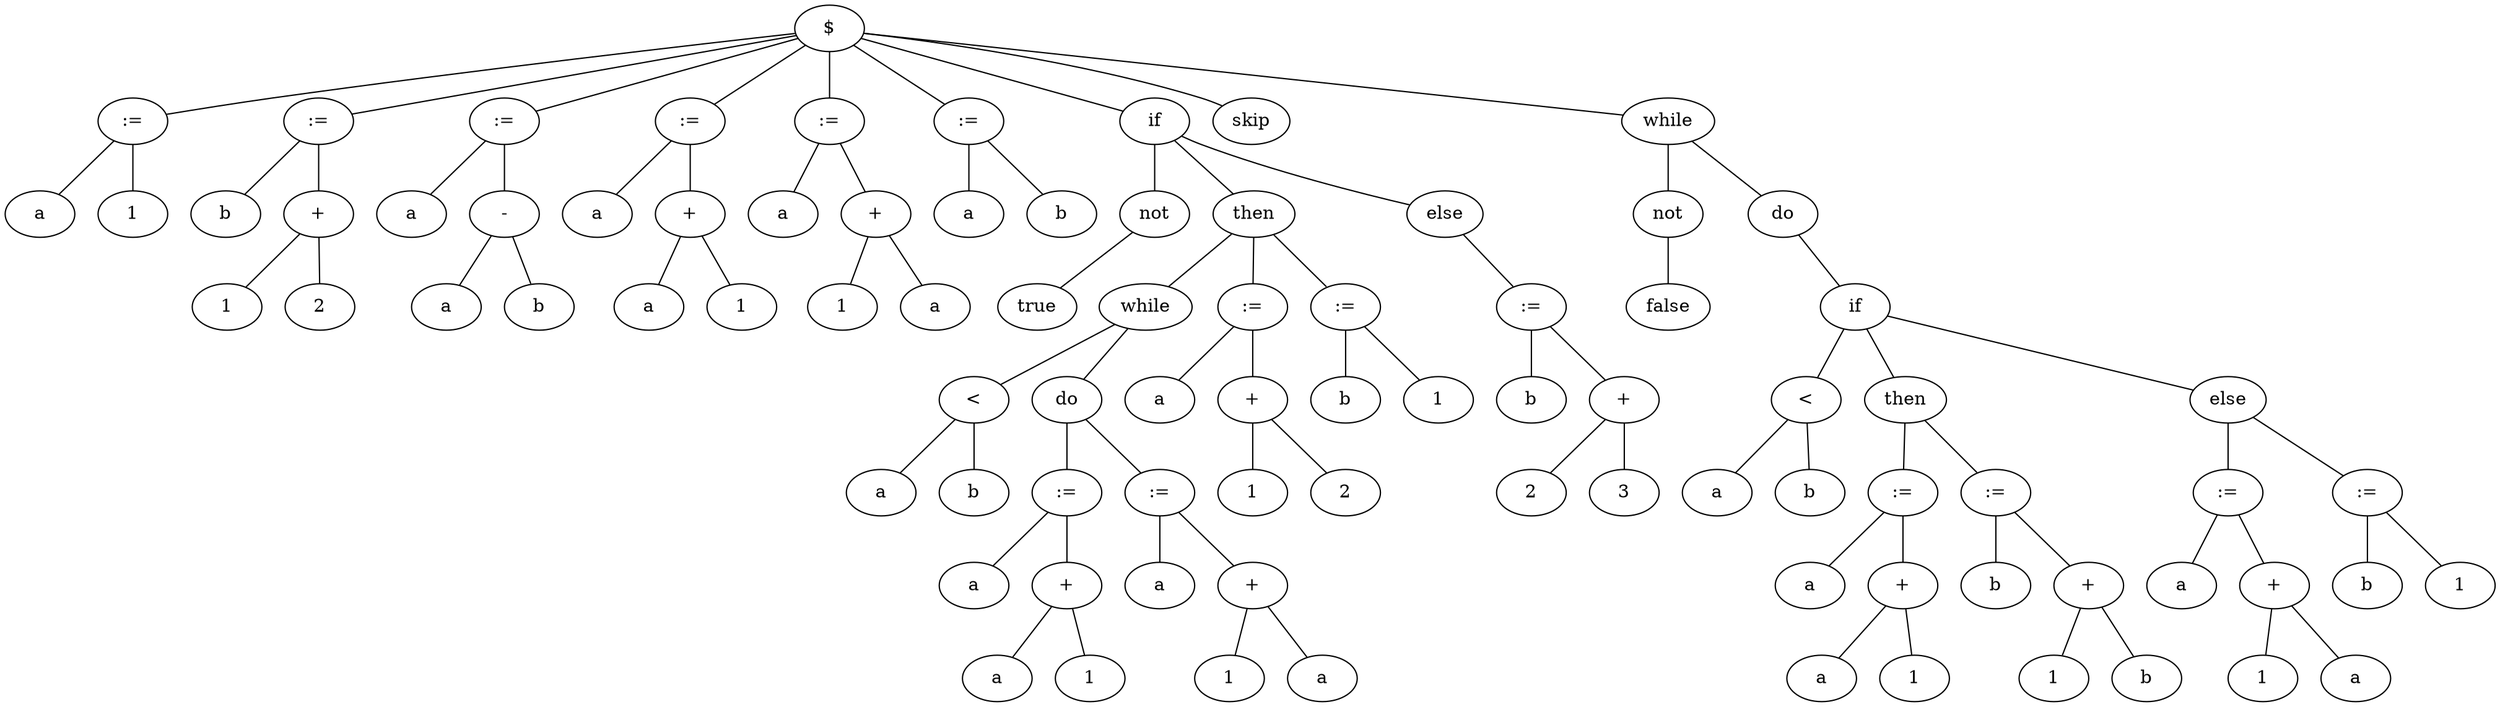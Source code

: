 strict graph {
	graph [bb="0,0,1919,540"];
	node [label="\N"];
	0	 [height=0.5,
		label="$",
		pos="639,522",
		width=0.75];
	1	 [height=0.5,
		label=":=",
		pos="99,450",
		width=0.75];
	0 -- 1	 [pos="612.16,518.03 544.24,510.44 360.03,489.43 207,468 178.99,464.08 147,458.96 125.15,455.37"];
	2	 [height=0.5,
		label=":=",
		pos="243,450",
		width=0.75];
	0 -- 2	 [pos="613.02,516.41 541.18,503.71 340.46,468.23 268.82,455.56"];
	3	 [height=0.5,
		label=":=",
		pos="387,450",
		width=0.75];
	0 -- 3	 [pos="614.38,514.16 566.2,500.78 459.98,471.27 411.72,457.87"];
	4	 [height=0.5,
		label=":=",
		pos="531,450",
		width=0.75];
	0 -- 4	 [pos="620.19,508.81 600.37,495.96 569.34,475.85 549.6,463.05"];
	5	 [height=0.5,
		label=":=",
		pos="639,450",
		width=0.75];
	0 -- 5	 [pos="639,503.7 639,492.85 639,478.92 639,468.1"];
	6	 [height=0.5,
		label=":=",
		pos="747,450",
		width=0.75];
	0 -- 6	 [pos="657.81,508.81 677.63,495.96 708.66,475.85 728.4,463.05"];
	7	 [height=0.5,
		label=if,
		pos="891,450",
		width=0.75];
	0 -- 7	 [pos="663.62,514.16 711.8,500.78 818.02,471.27 866.28,457.87"];
	8	 [height=0.5,
		label=skip,
		pos="963,450",
		width=0.75184];
	0 -- 8	 [pos="665.77,518.42 717.34,512.93 833.6,498.08 927,468 932.13,466.35 937.48,464.12 942.43,461.83"];
	9	 [height=0.5,
		label=while,
		pos="1279,450",
		width=0.8957];
	0 -- 9	 [pos="665.69,518.08 768.24,506.86 1136.8,466.55 1247.4,454.46"];
	10	 [height=0.5,
		label=a,
		pos="27,378",
		width=0.75];
	1 -- 10	 [pos="84.43,434.83 72.02,422.77 54.269,405.51 41.796,393.38"];
	11	 [height=0.5,
		label=1,
		pos="99,378",
		width=0.75];
	1 -- 11	 [pos="99,431.7 99,420.85 99,406.92 99,396.1"];
	12	 [height=0.5,
		label=b,
		pos="171,378",
		width=0.75];
	2 -- 12	 [pos="228.43,434.83 216.02,422.77 198.27,405.51 185.8,393.38"];
	13	 [height=0.5,
		label="+",
		pos="243,378",
		width=0.75];
	2 -- 13	 [pos="243,431.7 243,420.85 243,406.92 243,396.1"];
	14	 [height=0.5,
		label=a,
		pos="315,378",
		width=0.75];
	3 -- 14	 [pos="372.43,434.83 360.02,422.77 342.27,405.51 329.8,393.38"];
	15	 [height=0.5,
		label="-",
		pos="387,378",
		width=0.75];
	3 -- 15	 [pos="387,431.7 387,420.85 387,406.92 387,396.1"];
	16	 [height=0.5,
		label=a,
		pos="459,378",
		width=0.75];
	4 -- 16	 [pos="516.43,434.83 504.02,422.77 486.27,405.51 473.8,393.38"];
	17	 [height=0.5,
		label="+",
		pos="531,378",
		width=0.75];
	4 -- 17	 [pos="531,431.7 531,420.85 531,406.92 531,396.1"];
	18	 [height=0.5,
		label=a,
		pos="603,378",
		width=0.75];
	5 -- 18	 [pos="630.65,432.76 624.83,421.46 617.11,406.44 611.3,395.15"];
	19	 [height=0.5,
		label="+",
		pos="675,378",
		width=0.75];
	5 -- 19	 [pos="647.35,432.76 653.17,421.46 660.89,406.44 666.7,395.15"];
	20	 [height=0.5,
		label=a,
		pos="747,378",
		width=0.75];
	6 -- 20	 [pos="747,431.7 747,420.85 747,406.92 747,396.1"];
	21	 [height=0.5,
		label=b,
		pos="819,378",
		width=0.75];
	6 -- 21	 [pos="761.57,434.83 773.98,422.77 791.73,405.51 804.2,393.38"];
	22	 [height=0.5,
		label=not,
		pos="891,378",
		width=0.75];
	7 -- 22	 [pos="891,431.7 891,420.85 891,406.92 891,396.1"];
	23	 [height=0.5,
		label=then,
		pos="964,378",
		width=0.75922];
	7 -- 23	 [pos="905.77,434.83 918.35,422.77 936.35,405.51 949,393.38"];
	24	 [height=0.5,
		label=else,
		pos="1104,378",
		width=0.75];
	7 -- 24	 [pos="912.09,438.39 916.93,436.14 922.1,433.88 927,432 980.01,411.68 1044.3,394.12 1079,385.22"];
	25	 [height=0.5,
		label=not,
		pos="1279,378",
		width=0.75];
	9 -- 25	 [pos="1279,431.7 1279,420.85 1279,406.92 1279,396.1"];
	26	 [height=0.5,
		label=do,
		pos="1369,378",
		width=0.75];
	9 -- 26	 [pos="1297.2,434.83 1313.2,422.37 1336.4,404.36 1352,392.2"];
	27	 [height=0.5,
		label=1,
		pos="171,306",
		width=0.75];
	13 -- 27	 [pos="228.43,362.83 216.02,350.77 198.27,333.51 185.8,321.38"];
	28	 [height=0.5,
		label=2,
		pos="243,306",
		width=0.75];
	13 -- 28	 [pos="243,359.7 243,348.85 243,334.92 243,324.1"];
	29	 [height=0.5,
		label=a,
		pos="315,306",
		width=0.75];
	15 -- 29	 [pos="372.43,362.83 360.02,350.77 342.27,333.51 329.8,321.38"];
	30	 [height=0.5,
		label=b,
		pos="387,306",
		width=0.75];
	15 -- 30	 [pos="387,359.7 387,348.85 387,334.92 387,324.1"];
	31	 [height=0.5,
		label=a,
		pos="459,306",
		width=0.75];
	17 -- 31	 [pos="516.43,362.83 504.02,350.77 486.27,333.51 473.8,321.38"];
	32	 [height=0.5,
		label=1,
		pos="531,306",
		width=0.75];
	17 -- 32	 [pos="531,359.7 531,348.85 531,334.92 531,324.1"];
	33	 [height=0.5,
		label=1,
		pos="611,306",
		width=0.75];
	19 -- 33	 [pos="661.43,362.15 650.57,350.28 635.41,333.7 624.55,321.82"];
	34	 [height=0.5,
		label=a,
		pos="683,306",
		width=0.75];
	19 -- 34	 [pos="676.98,359.7 678.22,348.85 679.81,334.92 681.05,324.1"];
	35	 [height=0.5,
		label=true,
		pos="771,306",
		width=0.75];
	22 -- 35	 [pos="871.18,365.44 848.95,352.47 813.09,331.55 790.84,318.58"];
	36	 [height=0.5,
		label=while,
		pos="848,306",
		width=0.8957];
	23 -- 36	 [pos="944.58,365.28 923.69,352.67 890.56,332.68 869.05,319.7"];
	37	 [height=0.5,
		label=":=",
		pos="956,306",
		width=0.75];
	23 -- 37	 [pos="962.02,359.7 960.78,348.85 959.19,334.92 957.95,324.1"];
	38	 [height=0.5,
		label=":=",
		pos="1028,306",
		width=0.75];
	23 -- 38	 [pos="977.57,362.15 988.43,350.28 1003.6,333.7 1014.4,321.82"];
	39	 [height=0.5,
		label=":=",
		pos="1172,306",
		width=0.75];
	24 -- 39	 [pos="1118.1,362.5 1129.8,350.48 1146.3,333.49 1157.9,321.49"];
	40	 [height=0.5,
		label=false,
		pos="1279,306",
		width=0.80922];
	25 -- 40	 [pos="1279,359.7 1279,348.85 1279,334.92 1279,324.1"];
	41	 [height=0.5,
		label=if,
		pos="1423,306",
		width=0.75];
	26 -- 41	 [pos="1381,361.46 1389.9,349.86 1402.1,334.08 1411,322.49"];
	42	 [height=0.5,
		label="<",
		pos="740,234",
		width=0.75];
	36 -- 42	 [pos="827.69,291.83 807.89,279 778.03,259.65 758.78,247.17"];
	43	 [height=0.5,
		label=do,
		pos="812,234",
		width=0.75];
	36 -- 43	 [pos="839.47,288.41 833.73,277.25 826.2,262.6 820.47,251.47"];
	44	 [height=0.5,
		label=a,
		pos="884,234",
		width=0.75];
	37 -- 44	 [pos="941.43,290.83 929.02,278.77 911.27,261.51 898.8,249.38"];
	45	 [height=0.5,
		label="+",
		pos="956,234",
		width=0.75];
	37 -- 45	 [pos="956,287.7 956,276.85 956,262.92 956,252.1"];
	46	 [height=0.5,
		label=b,
		pos="1028,234",
		width=0.75];
	38 -- 46	 [pos="1028,287.7 1028,276.85 1028,262.92 1028,252.1"];
	47	 [height=0.5,
		label=1,
		pos="1100,234",
		width=0.75];
	38 -- 47	 [pos="1042.6,290.83 1055,278.77 1072.7,261.51 1085.2,249.38"];
	48	 [height=0.5,
		label=b,
		pos="1172,234",
		width=0.75];
	39 -- 48	 [pos="1172,287.7 1172,276.85 1172,262.92 1172,252.1"];
	49	 [height=0.5,
		label="+",
		pos="1244,234",
		width=0.75];
	39 -- 49	 [pos="1186.6,290.83 1199,278.77 1216.7,261.51 1229.2,249.38"];
	50	 [height=0.5,
		label="<",
		pos="1387,234",
		width=0.75];
	41 -- 50	 [pos="1414.7,288.76 1408.8,277.46 1401.1,262.44 1395.3,251.15"];
	51	 [height=0.5,
		label=then,
		pos="1460,234",
		width=0.75922];
	41 -- 51	 [pos="1431.6,288.76 1437.6,277.46 1445.5,262.44 1451.5,251.15"];
	52	 [height=0.5,
		label=else,
		pos="1712,234",
		width=0.75];
	41 -- 52	 [pos="1447.9,298.97 1502.5,285.74 1632.4,254.28 1687.1,241.04"];
	53	 [height=0.5,
		label=a,
		pos="668,162",
		width=0.75];
	42 -- 53	 [pos="725.43,218.83 713.02,206.77 695.27,189.51 682.8,177.38"];
	54	 [height=0.5,
		label=b,
		pos="740,162",
		width=0.75];
	42 -- 54	 [pos="740,215.7 740,204.85 740,190.92 740,180.1"];
	55	 [height=0.5,
		label=":=",
		pos="812,162",
		width=0.75];
	43 -- 55	 [pos="812,215.7 812,204.85 812,190.92 812,180.1"];
	56	 [height=0.5,
		label=":=",
		pos="884,162",
		width=0.75];
	43 -- 56	 [pos="826.57,218.83 838.98,206.77 856.73,189.51 869.2,177.38"];
	57	 [height=0.5,
		label=1,
		pos="956,162",
		width=0.75];
	45 -- 57	 [pos="956,215.7 956,204.85 956,190.92 956,180.1"];
	58	 [height=0.5,
		label=2,
		pos="1028,162",
		width=0.75];
	45 -- 58	 [pos="970.57,218.83 982.98,206.77 1000.7,189.51 1013.2,177.38"];
	59	 [height=0.5,
		label=2,
		pos="1172,162",
		width=0.75];
	49 -- 59	 [pos="1229.4,218.83 1217,206.77 1199.3,189.51 1186.8,177.38"];
	60	 [height=0.5,
		label=3,
		pos="1244,162",
		width=0.75];
	49 -- 60	 [pos="1244,215.7 1244,204.85 1244,190.92 1244,180.1"];
	61	 [height=0.5,
		label=a,
		pos="1316,162",
		width=0.75];
	50 -- 61	 [pos="1372.3,218.5 1360.1,206.48 1342.9,189.49 1330.7,177.49"];
	62	 [height=0.5,
		label=b,
		pos="1388,162",
		width=0.75];
	50 -- 62	 [pos="1387.2,215.7 1387.4,204.85 1387.6,190.92 1387.8,180.1"];
	63	 [height=0.5,
		label=":=",
		pos="1460,162",
		width=0.75];
	51 -- 63	 [pos="1460,215.7 1460,204.85 1460,190.92 1460,180.1"];
	64	 [height=0.5,
		label=":=",
		pos="1532,162",
		width=0.75];
	51 -- 64	 [pos="1474.9,218.5 1487.3,206.48 1504.7,189.49 1517.1,177.49"];
	65	 [height=0.5,
		label=":=",
		pos="1712,162",
		width=0.75];
	52 -- 65	 [pos="1712,215.7 1712,204.85 1712,190.92 1712,180.1"];
	66	 [height=0.5,
		label=":=",
		pos="1820,162",
		width=0.75];
	52 -- 66	 [pos="1730.8,220.81 1750.6,207.96 1781.7,187.85 1801.4,175.05"];
	67	 [height=0.5,
		label=a,
		pos="740,90",
		width=0.75];
	55 -- 67	 [pos="797.43,146.83 785.02,134.77 767.27,117.51 754.8,105.38"];
	68	 [height=0.5,
		label="+",
		pos="812,90",
		width=0.75];
	55 -- 68	 [pos="812,143.7 812,132.85 812,118.92 812,108.1"];
	69	 [height=0.5,
		label=a,
		pos="884,90",
		width=0.75];
	56 -- 69	 [pos="884,143.7 884,132.85 884,118.92 884,108.1"];
	70	 [height=0.5,
		label="+",
		pos="956,90",
		width=0.75];
	56 -- 70	 [pos="898.57,146.83 910.98,134.77 928.73,117.51 941.2,105.38"];
	71	 [height=0.5,
		label=a,
		pos="1388,90",
		width=0.75];
	63 -- 71	 [pos="1445.4,146.83 1433,134.77 1415.3,117.51 1402.8,105.38"];
	72	 [height=0.5,
		label="+",
		pos="1460,90",
		width=0.75];
	63 -- 72	 [pos="1460,143.7 1460,132.85 1460,118.92 1460,108.1"];
	73	 [height=0.5,
		label=b,
		pos="1532,90",
		width=0.75];
	64 -- 73	 [pos="1532,143.7 1532,132.85 1532,118.92 1532,108.1"];
	74	 [height=0.5,
		label="+",
		pos="1604,90",
		width=0.75];
	64 -- 74	 [pos="1546.6,146.83 1559,134.77 1576.7,117.51 1589.2,105.38"];
	75	 [height=0.5,
		label=a,
		pos="1676,90",
		width=0.75];
	65 -- 75	 [pos="1703.7,144.76 1697.8,133.46 1690.1,118.44 1684.3,107.15"];
	76	 [height=0.5,
		label="+",
		pos="1748,90",
		width=0.75];
	65 -- 76	 [pos="1720.3,144.76 1726.2,133.46 1733.9,118.44 1739.7,107.15"];
	77	 [height=0.5,
		label=b,
		pos="1820,90",
		width=0.75];
	66 -- 77	 [pos="1820,143.7 1820,132.85 1820,118.92 1820,108.1"];
	78	 [height=0.5,
		label=1,
		pos="1892,90",
		width=0.75];
	66 -- 78	 [pos="1834.6,146.83 1847,134.77 1864.7,117.51 1877.2,105.38"];
	79	 [height=0.5,
		label=a,
		pos="776,18",
		width=0.75];
	68 -- 79	 [pos="803.65,72.765 797.83,61.456 790.11,46.437 784.3,35.147"];
	80	 [height=0.5,
		label=1,
		pos="848,18",
		width=0.75];
	68 -- 80	 [pos="820.35,72.765 826.17,61.456 833.89,46.437 839.7,35.147"];
	81	 [height=0.5,
		label=1,
		pos="920,18",
		width=0.75];
	70 -- 81	 [pos="947.65,72.765 941.83,61.456 934.11,46.437 928.3,35.147"];
	82	 [height=0.5,
		label=a,
		pos="992,18",
		width=0.75];
	70 -- 82	 [pos="964.35,72.765 970.17,61.456 977.89,46.437 983.7,35.147"];
	83	 [height=0.5,
		label=a,
		pos="1397,18",
		width=0.75];
	72 -- 83	 [pos="1446.6,74.155 1435.9,62.276 1421,45.697 1410.3,33.824"];
	84	 [height=0.5,
		label=1,
		pos="1469,18",
		width=0.75];
	72 -- 84	 [pos="1462.2,72.055 1463.6,61.211 1465.4,47.183 1466.8,36.275"];
	85	 [height=0.5,
		label=1,
		pos="1550,18",
		width=0.75];
	74 -- 85	 [pos="1592,73.465 1583.1,61.865 1570.9,46.082 1562,34.492"];
	86	 [height=0.5,
		label=b,
		pos="1622,18",
		width=0.75];
	74 -- 86	 [pos="1608.4,72.055 1611.2,61.049 1614.9,46.764 1617.7,35.789"];
	87	 [height=0.5,
		label=1,
		pos="1730,18",
		width=0.75];
	76 -- 87	 [pos="1743.6,72.055 1740.8,61.049 1737.1,46.764 1734.3,35.789"];
	88	 [height=0.5,
		label=a,
		pos="1802,18",
		width=0.75];
	76 -- 88	 [pos="1760,73.465 1768.9,61.865 1781.1,46.082 1790,34.492"];
}
